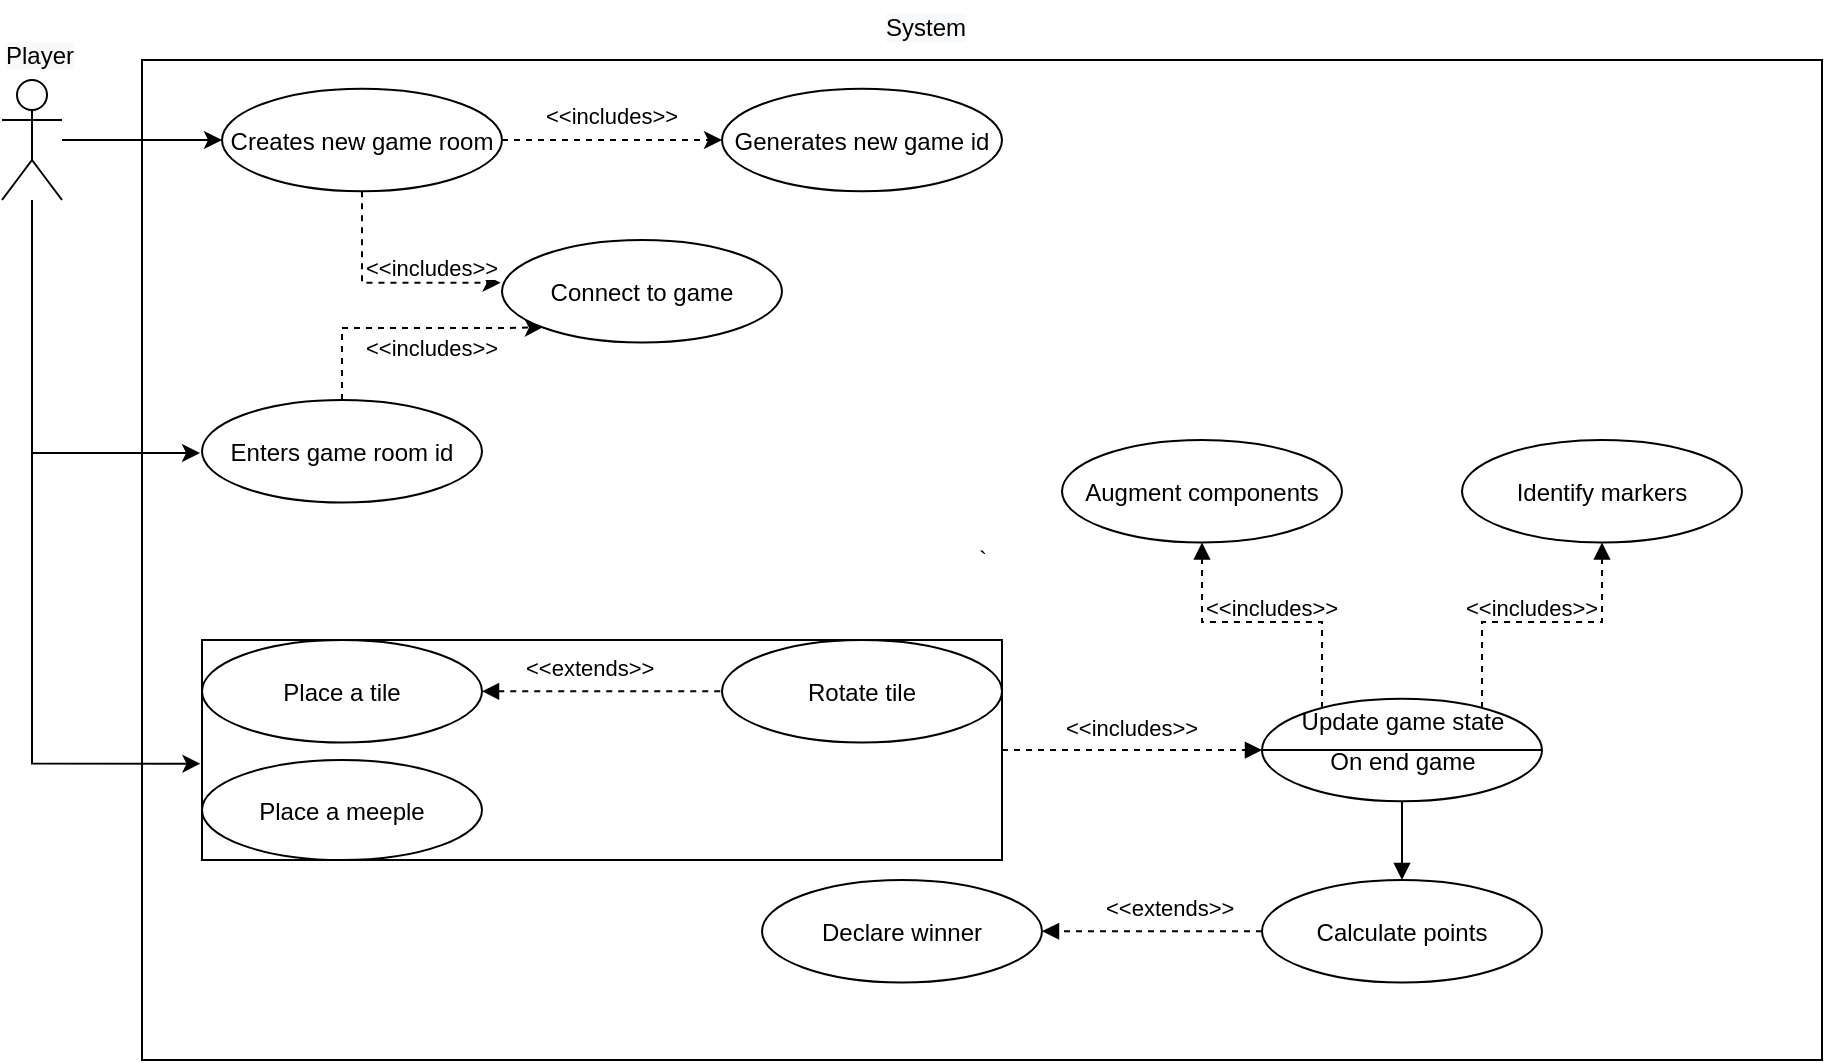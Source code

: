 <mxfile version="13.9.2" type="device"><diagram id="mc2YSBsVbJVnp2FtWPjZ" name="Page-1"><mxGraphModel dx="1422" dy="794" grid="1" gridSize="10" guides="1" tooltips="1" connect="1" arrows="1" fold="1" page="1" pageScale="1" pageWidth="850" pageHeight="1100" math="0" shadow="0"><root><mxCell id="0"/><mxCell id="1" parent="0"/><mxCell id="zSkqbb6wT3pcaDYlKPvN-14" value="`" style="html=1;" parent="1" vertex="1"><mxGeometry x="90" y="30" width="840" height="500" as="geometry"/></mxCell><mxCell id="zSkqbb6wT3pcaDYlKPvN-42" style="edgeStyle=orthogonalEdgeStyle;rounded=0;orthogonalLoop=1;jettySize=auto;html=1;entryX=0;entryY=0.5;entryDx=0;entryDy=0;dashed=1;startArrow=none;startFill=0;endArrow=block;endFill=1;" parent="1" source="zSkqbb6wT3pcaDYlKPvN-30" target="zSkqbb6wT3pcaDYlKPvN-39" edge="1"><mxGeometry relative="1" as="geometry"/></mxCell><mxCell id="zSkqbb6wT3pcaDYlKPvN-30" value="" style="html=1;" parent="1" vertex="1"><mxGeometry x="120" y="320" width="400" height="110" as="geometry"/></mxCell><mxCell id="zSkqbb6wT3pcaDYlKPvN-25" value="&lt;div style=&quot;text-align: center&quot;&gt;&lt;font face=&quot;helvetica&quot;&gt;&lt;span style=&quot;font-size: 11px ; background-color: rgb(255 , 255 , 255)&quot;&gt;&amp;lt;&amp;lt;includes&amp;gt;&amp;gt;&lt;/span&gt;&lt;/font&gt;&lt;/div&gt;" style="text;whiteSpace=wrap;html=1;" parent="1" vertex="1"><mxGeometry x="620" y="290" width="50" height="30" as="geometry"/></mxCell><mxCell id="zSkqbb6wT3pcaDYlKPvN-3" style="edgeStyle=orthogonalEdgeStyle;rounded=0;orthogonalLoop=1;jettySize=auto;html=1;" parent="1" source="zSkqbb6wT3pcaDYlKPvN-1" edge="1"><mxGeometry relative="1" as="geometry"><mxPoint x="130" y="70" as="targetPoint"/></mxGeometry></mxCell><mxCell id="zSkqbb6wT3pcaDYlKPvN-15" style="edgeStyle=orthogonalEdgeStyle;rounded=0;orthogonalLoop=1;jettySize=auto;html=1;entryX=-0.007;entryY=0.517;entryDx=0;entryDy=0;entryPerimeter=0;" parent="1" source="zSkqbb6wT3pcaDYlKPvN-1" target="zSkqbb6wT3pcaDYlKPvN-10" edge="1"><mxGeometry relative="1" as="geometry"><Array as="points"><mxPoint x="35" y="226"/></Array></mxGeometry></mxCell><mxCell id="zSkqbb6wT3pcaDYlKPvN-32" style="edgeStyle=orthogonalEdgeStyle;rounded=0;orthogonalLoop=1;jettySize=auto;html=1;entryX=-0.002;entryY=0.562;entryDx=0;entryDy=0;entryPerimeter=0;" parent="1" source="zSkqbb6wT3pcaDYlKPvN-1" target="zSkqbb6wT3pcaDYlKPvN-30" edge="1"><mxGeometry relative="1" as="geometry"><Array as="points"><mxPoint x="35" y="382"/></Array></mxGeometry></mxCell><mxCell id="zSkqbb6wT3pcaDYlKPvN-1" value="" style="shape=umlActor;verticalLabelPosition=bottom;verticalAlign=top;html=1;" parent="1" vertex="1"><mxGeometry x="20" y="40" width="30" height="60" as="geometry"/></mxCell><mxCell id="zSkqbb6wT3pcaDYlKPvN-20" style="edgeStyle=orthogonalEdgeStyle;rounded=0;orthogonalLoop=1;jettySize=auto;html=1;entryX=-0.005;entryY=0.418;entryDx=0;entryDy=0;entryPerimeter=0;dashed=1;" parent="1" source="zSkqbb6wT3pcaDYlKPvN-5" target="zSkqbb6wT3pcaDYlKPvN-17" edge="1"><mxGeometry relative="1" as="geometry"/></mxCell><mxCell id="zSkqbb6wT3pcaDYlKPvN-38" style="edgeStyle=orthogonalEdgeStyle;rounded=0;orthogonalLoop=1;jettySize=auto;html=1;dashed=1;" parent="1" source="zSkqbb6wT3pcaDYlKPvN-5" target="zSkqbb6wT3pcaDYlKPvN-36" edge="1"><mxGeometry relative="1" as="geometry"/></mxCell><mxCell id="zSkqbb6wT3pcaDYlKPvN-5" value="Creates new game room" style="ellipse;" parent="1" vertex="1"><mxGeometry x="130" y="44.38" width="140" height="51.25" as="geometry"/></mxCell><mxCell id="zSkqbb6wT3pcaDYlKPvN-21" style="edgeStyle=orthogonalEdgeStyle;rounded=0;orthogonalLoop=1;jettySize=auto;html=1;entryX=0;entryY=1;entryDx=0;entryDy=0;dashed=1;" parent="1" source="zSkqbb6wT3pcaDYlKPvN-10" target="zSkqbb6wT3pcaDYlKPvN-17" edge="1"><mxGeometry relative="1" as="geometry"><Array as="points"><mxPoint x="190" y="164"/><mxPoint x="270" y="164"/></Array></mxGeometry></mxCell><mxCell id="zSkqbb6wT3pcaDYlKPvN-10" value="Enters game room id" style="ellipse;" parent="1" vertex="1"><mxGeometry x="120" y="200" width="140" height="51.25" as="geometry"/></mxCell><mxCell id="zSkqbb6wT3pcaDYlKPvN-13" value="&lt;span style=&quot;color: rgb(0, 0, 0); font-family: helvetica; font-size: 12px; font-style: normal; font-weight: 400; letter-spacing: normal; text-align: center; text-indent: 0px; text-transform: none; word-spacing: 0px; background-color: rgb(248, 249, 250); display: inline; float: none;&quot;&gt;Player&lt;/span&gt;" style="text;whiteSpace=wrap;html=1;" parent="1" vertex="1"><mxGeometry x="20" y="14.38" width="60" height="30" as="geometry"/></mxCell><mxCell id="zSkqbb6wT3pcaDYlKPvN-16" value="&lt;span style=&quot;color: rgb(0 , 0 , 0) ; font-family: &amp;#34;helvetica&amp;#34; ; font-size: 12px ; font-style: normal ; font-weight: 400 ; letter-spacing: normal ; text-align: center ; text-indent: 0px ; text-transform: none ; word-spacing: 0px ; background-color: rgb(248 , 249 , 250) ; display: inline ; float: none&quot;&gt;System&lt;/span&gt;" style="text;whiteSpace=wrap;html=1;" parent="1" vertex="1"><mxGeometry x="460" y="3.553e-15" width="60" height="30" as="geometry"/></mxCell><mxCell id="zSkqbb6wT3pcaDYlKPvN-17" value="Connect to game" style="ellipse;" parent="1" vertex="1"><mxGeometry x="270" y="120" width="140" height="51.25" as="geometry"/></mxCell><mxCell id="zSkqbb6wT3pcaDYlKPvN-24" value="&lt;div style=&quot;text-align: center&quot;&gt;&lt;font face=&quot;helvetica&quot;&gt;&lt;span style=&quot;font-size: 11px ; background-color: rgb(255 , 255 , 255)&quot;&gt;&amp;lt;&amp;lt;includes&amp;gt;&amp;gt;&lt;/span&gt;&lt;/font&gt;&lt;/div&gt;" style="text;whiteSpace=wrap;html=1;" parent="1" vertex="1"><mxGeometry x="200" y="160" width="50" height="30" as="geometry"/></mxCell><mxCell id="zSkqbb6wT3pcaDYlKPvN-34" style="edgeStyle=orthogonalEdgeStyle;rounded=0;orthogonalLoop=1;jettySize=auto;html=1;entryX=0;entryY=0.5;entryDx=0;entryDy=0;dashed=1;endArrow=none;endFill=0;startArrow=block;startFill=1;" parent="1" source="zSkqbb6wT3pcaDYlKPvN-26" target="zSkqbb6wT3pcaDYlKPvN-33" edge="1"><mxGeometry relative="1" as="geometry"/></mxCell><mxCell id="zSkqbb6wT3pcaDYlKPvN-26" value="Place a tile" style="ellipse;" parent="1" vertex="1"><mxGeometry x="120" y="320" width="140" height="51.25" as="geometry"/></mxCell><mxCell id="zSkqbb6wT3pcaDYlKPvN-27" value="Place a meeple" style="ellipse;" parent="1" vertex="1"><mxGeometry x="120" y="380" width="140" height="50" as="geometry"/></mxCell><mxCell id="zSkqbb6wT3pcaDYlKPvN-33" value="Rotate tile" style="ellipse;" parent="1" vertex="1"><mxGeometry x="380" y="320" width="140" height="51.25" as="geometry"/></mxCell><mxCell id="zSkqbb6wT3pcaDYlKPvN-35" value="&lt;div style=&quot;text-align: center&quot;&gt;&lt;font face=&quot;helvetica&quot;&gt;&lt;span style=&quot;font-size: 11px ; background-color: rgb(255 , 255 , 255)&quot;&gt;&amp;lt;&amp;lt;extends&amp;gt;&amp;gt;&lt;/span&gt;&lt;/font&gt;&lt;/div&gt;" style="text;whiteSpace=wrap;html=1;" parent="1" vertex="1"><mxGeometry x="280" y="320" width="50" height="30" as="geometry"/></mxCell><mxCell id="zSkqbb6wT3pcaDYlKPvN-36" value="Generates new game id" style="ellipse;" parent="1" vertex="1"><mxGeometry x="380" y="44.38" width="140" height="51.25" as="geometry"/></mxCell><mxCell id="zSkqbb6wT3pcaDYlKPvN-37" value="&lt;div style=&quot;text-align: center&quot;&gt;&lt;font face=&quot;helvetica&quot;&gt;&lt;span style=&quot;font-size: 11px ; background-color: rgb(255 , 255 , 255)&quot;&gt;&amp;lt;&amp;lt;includes&amp;gt;&amp;gt;&lt;/span&gt;&lt;/font&gt;&lt;/div&gt;" style="text;whiteSpace=wrap;html=1;" parent="1" vertex="1"><mxGeometry x="290" y="44.38" width="50" height="30" as="geometry"/></mxCell><mxCell id="zSkqbb6wT3pcaDYlKPvN-44" style="edgeStyle=orthogonalEdgeStyle;rounded=0;orthogonalLoop=1;jettySize=auto;html=1;entryX=0.5;entryY=1;entryDx=0;entryDy=0;startArrow=none;startFill=0;endArrow=block;endFill=1;dashed=1;" parent="1" source="zSkqbb6wT3pcaDYlKPvN-39" target="zSkqbb6wT3pcaDYlKPvN-40" edge="1"><mxGeometry relative="1" as="geometry"><Array as="points"><mxPoint x="760" y="311"/><mxPoint x="820" y="311"/></Array></mxGeometry></mxCell><mxCell id="zSkqbb6wT3pcaDYlKPvN-45" style="edgeStyle=orthogonalEdgeStyle;rounded=0;orthogonalLoop=1;jettySize=auto;html=1;entryX=0.5;entryY=1;entryDx=0;entryDy=0;startArrow=none;startFill=0;endArrow=block;endFill=1;dashed=1;" parent="1" source="zSkqbb6wT3pcaDYlKPvN-39" target="zSkqbb6wT3pcaDYlKPvN-41" edge="1"><mxGeometry relative="1" as="geometry"><Array as="points"><mxPoint x="680" y="311"/><mxPoint x="620" y="311"/></Array></mxGeometry></mxCell><mxCell id="zSkqbb6wT3pcaDYlKPvN-52" style="edgeStyle=orthogonalEdgeStyle;rounded=0;orthogonalLoop=1;jettySize=auto;html=1;startArrow=none;startFill=0;endArrow=block;endFill=1;" parent="1" source="zSkqbb6wT3pcaDYlKPvN-39" target="zSkqbb6wT3pcaDYlKPvN-50" edge="1"><mxGeometry relative="1" as="geometry"/></mxCell><mxCell id="zSkqbb6wT3pcaDYlKPvN-39" value="" style="ellipse;" parent="1" vertex="1"><mxGeometry x="650" y="349.38" width="140" height="51.25" as="geometry"/></mxCell><mxCell id="zSkqbb6wT3pcaDYlKPvN-40" value="Identify markers" style="ellipse;" parent="1" vertex="1"><mxGeometry x="750" y="220" width="140" height="51.25" as="geometry"/></mxCell><mxCell id="zSkqbb6wT3pcaDYlKPvN-41" value="Augment components" style="ellipse;" parent="1" vertex="1"><mxGeometry x="550" y="220" width="140" height="51.25" as="geometry"/></mxCell><mxCell id="zSkqbb6wT3pcaDYlKPvN-43" value="&lt;div style=&quot;text-align: center&quot;&gt;&lt;font face=&quot;helvetica&quot;&gt;&lt;span style=&quot;font-size: 11px ; background-color: rgb(255 , 255 , 255)&quot;&gt;&amp;lt;&amp;lt;includes&amp;gt;&amp;gt;&lt;/span&gt;&lt;/font&gt;&lt;/div&gt;" style="text;whiteSpace=wrap;html=1;" parent="1" vertex="1"><mxGeometry x="550" y="350" width="50" height="30" as="geometry"/></mxCell><mxCell id="zSkqbb6wT3pcaDYlKPvN-47" value="Update game state" style="text;html=1;align=center;verticalAlign=middle;resizable=0;points=[];autosize=1;" parent="1" vertex="1"><mxGeometry x="660" y="351.25" width="120" height="20" as="geometry"/></mxCell><mxCell id="zSkqbb6wT3pcaDYlKPvN-48" value="On end game" style="text;html=1;align=center;verticalAlign=middle;resizable=0;points=[];autosize=1;" parent="1" vertex="1"><mxGeometry x="675" y="371.25" width="90" height="20" as="geometry"/></mxCell><mxCell id="zSkqbb6wT3pcaDYlKPvN-49" value="" style="endArrow=none;html=1;entryX=1;entryY=0.5;entryDx=0;entryDy=0;exitX=0;exitY=0.5;exitDx=0;exitDy=0;" parent="1" source="zSkqbb6wT3pcaDYlKPvN-39" target="zSkqbb6wT3pcaDYlKPvN-39" edge="1"><mxGeometry width="50" height="50" relative="1" as="geometry"><mxPoint x="480" y="240" as="sourcePoint"/><mxPoint x="530" y="190" as="targetPoint"/><Array as="points"/></mxGeometry></mxCell><mxCell id="zSkqbb6wT3pcaDYlKPvN-53" style="edgeStyle=orthogonalEdgeStyle;rounded=0;orthogonalLoop=1;jettySize=auto;html=1;startArrow=none;startFill=0;endArrow=block;endFill=1;dashed=1;" parent="1" source="zSkqbb6wT3pcaDYlKPvN-50" target="zSkqbb6wT3pcaDYlKPvN-51" edge="1"><mxGeometry relative="1" as="geometry"/></mxCell><mxCell id="zSkqbb6wT3pcaDYlKPvN-50" value="Calculate points" style="ellipse;" parent="1" vertex="1"><mxGeometry x="650" y="440" width="140" height="51.25" as="geometry"/></mxCell><mxCell id="zSkqbb6wT3pcaDYlKPvN-51" value="Declare winner" style="ellipse;" parent="1" vertex="1"><mxGeometry x="400" y="440" width="140" height="51.25" as="geometry"/></mxCell><mxCell id="zSkqbb6wT3pcaDYlKPvN-54" value="&lt;div style=&quot;text-align: center&quot;&gt;&lt;font face=&quot;helvetica&quot;&gt;&lt;span style=&quot;font-size: 11px ; background-color: rgb(255 , 255 , 255)&quot;&gt;&amp;lt;&amp;lt;extends&amp;gt;&amp;gt;&lt;/span&gt;&lt;/font&gt;&lt;/div&gt;" style="text;whiteSpace=wrap;html=1;" parent="1" vertex="1"><mxGeometry x="570" y="440" width="50" height="30" as="geometry"/></mxCell><mxCell id="zSkqbb6wT3pcaDYlKPvN-55" value="&lt;div style=&quot;text-align: center&quot;&gt;&lt;font face=&quot;helvetica&quot;&gt;&lt;span style=&quot;font-size: 11px ; background-color: rgb(255 , 255 , 255)&quot;&gt;&amp;lt;&amp;lt;includes&amp;gt;&amp;gt;&lt;/span&gt;&lt;/font&gt;&lt;/div&gt;" style="text;whiteSpace=wrap;html=1;" parent="1" vertex="1"><mxGeometry x="750" y="290" width="50" height="30" as="geometry"/></mxCell><mxCell id="zSkqbb6wT3pcaDYlKPvN-57" value="&lt;div style=&quot;text-align: center&quot;&gt;&lt;font face=&quot;helvetica&quot;&gt;&lt;span style=&quot;font-size: 11px ; background-color: rgb(255 , 255 , 255)&quot;&gt;&amp;lt;&amp;lt;includes&amp;gt;&amp;gt;&lt;/span&gt;&lt;/font&gt;&lt;/div&gt;" style="text;whiteSpace=wrap;html=1;" parent="1" vertex="1"><mxGeometry x="200" y="120" width="50" height="30" as="geometry"/></mxCell></root></mxGraphModel></diagram></mxfile>